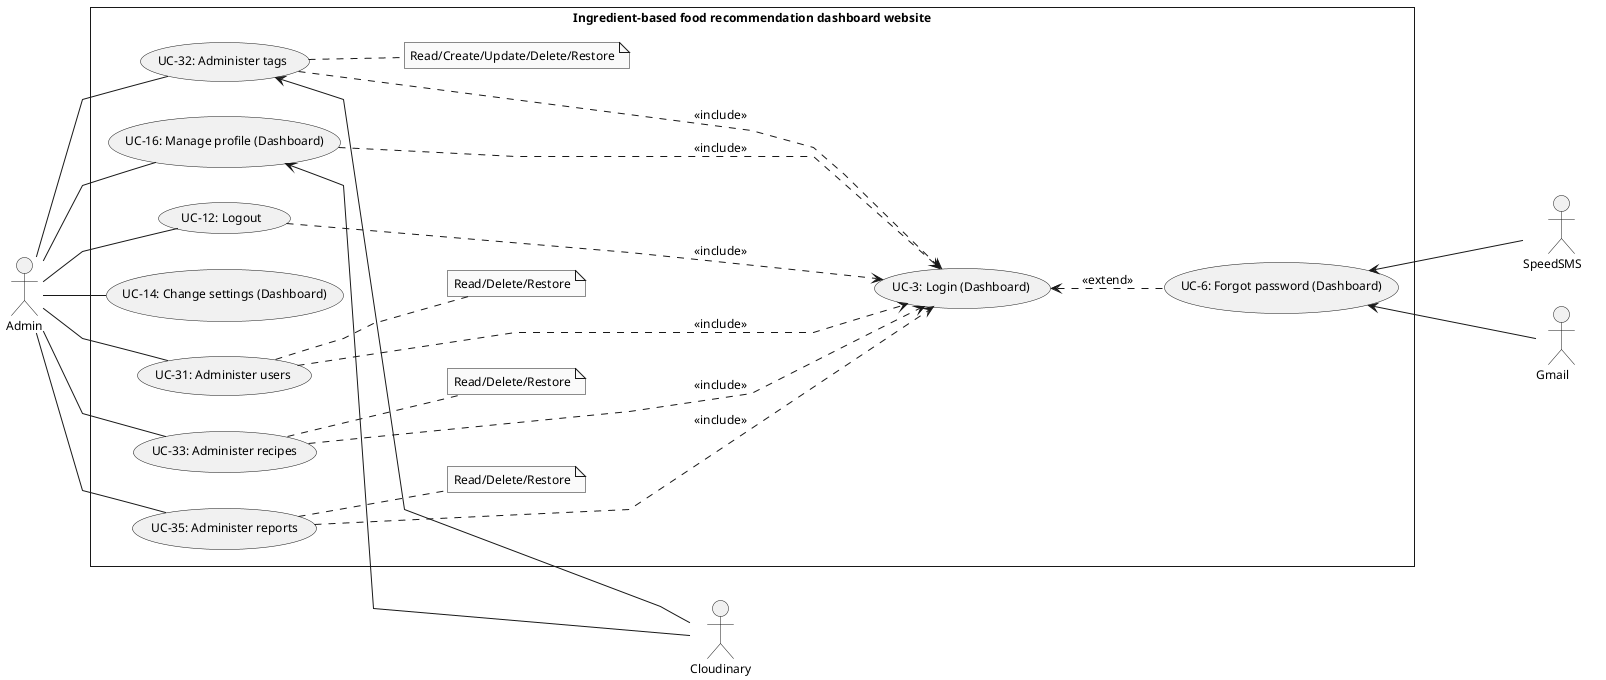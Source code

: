 @startuml AdminUsecase
skinparam style strictuml
skinparam monochrome true
skinparam linetype polyline
skinparam defaultFontSize 12
left to right direction
actor "Admin" as admin
actor "Cloudinary" as cl
actor "SpeedSMS      " as sms
actor "Gmail      " as gmail

rectangle Ingredient-based<U+0020>food<U+0020>recommendation<U+0020>dashboard<U+0020>website {
    usecase "UC-3: Login (Dashboard)" as ucLogin
    usecase "UC-6: Forgot password (Dashboard)" as ucForgotPassword
    usecase "UC-12: Logout" as ucLogout
    usecase "UC-14: Change settings (Dashboard)" as ucManageSetting
    usecase "UC-16: Manage profile (Dashboard)" as ucManageProfile

    usecase "UC-31: Administer users" as ucAdmUser
    usecase "UC-32: Administer tags" as ucAdmTags
    usecase "UC-33: Administer recipes" as ucAdmRecipe
    usecase "UC-35: Administer reports" as ucAdmReport


    note "Read/Delete/Restore" as noteAdmUser
    note "Read/Delete/Restore" as noteAdmRecipe
    note "Read/Create/Update/Delete/Restore" as noteAdmTag
    note "Read/Delete/Restore" as noteAdmReport

    admin -- ucAdmUser
        ucAdmUser .. noteAdmUser
    admin -- ucAdmRecipe
        ucAdmRecipe .. noteAdmRecipe
    admin -- ucAdmReport
        ucAdmReport .. noteAdmReport
    admin -- ucAdmTags
        ucAdmTags .. noteAdmTag
    admin -- ucManageProfile
    admin -- ucManageSetting
    admin -- ucLogout

    ucLogout .....> ucLogin : <<include>>
    ucAdmUser .....> ucLogin : <<include>>
    ucAdmRecipe .....> ucLogin : <<include>>
    ucAdmTags .....> ucLogin : <<include>>
    ucManageProfile .....> ucLogin : <<include>>
    ucAdmReport .....> ucLogin : <<include>>

    ucLogin <.. ucForgotPassword : <<extend>>

    cl --up-> ucManageProfile
    cl --up-> ucAdmTags
    sms --up-> ucForgotPassword
    gmail --up-> ucForgotPassword
}

@enduml
